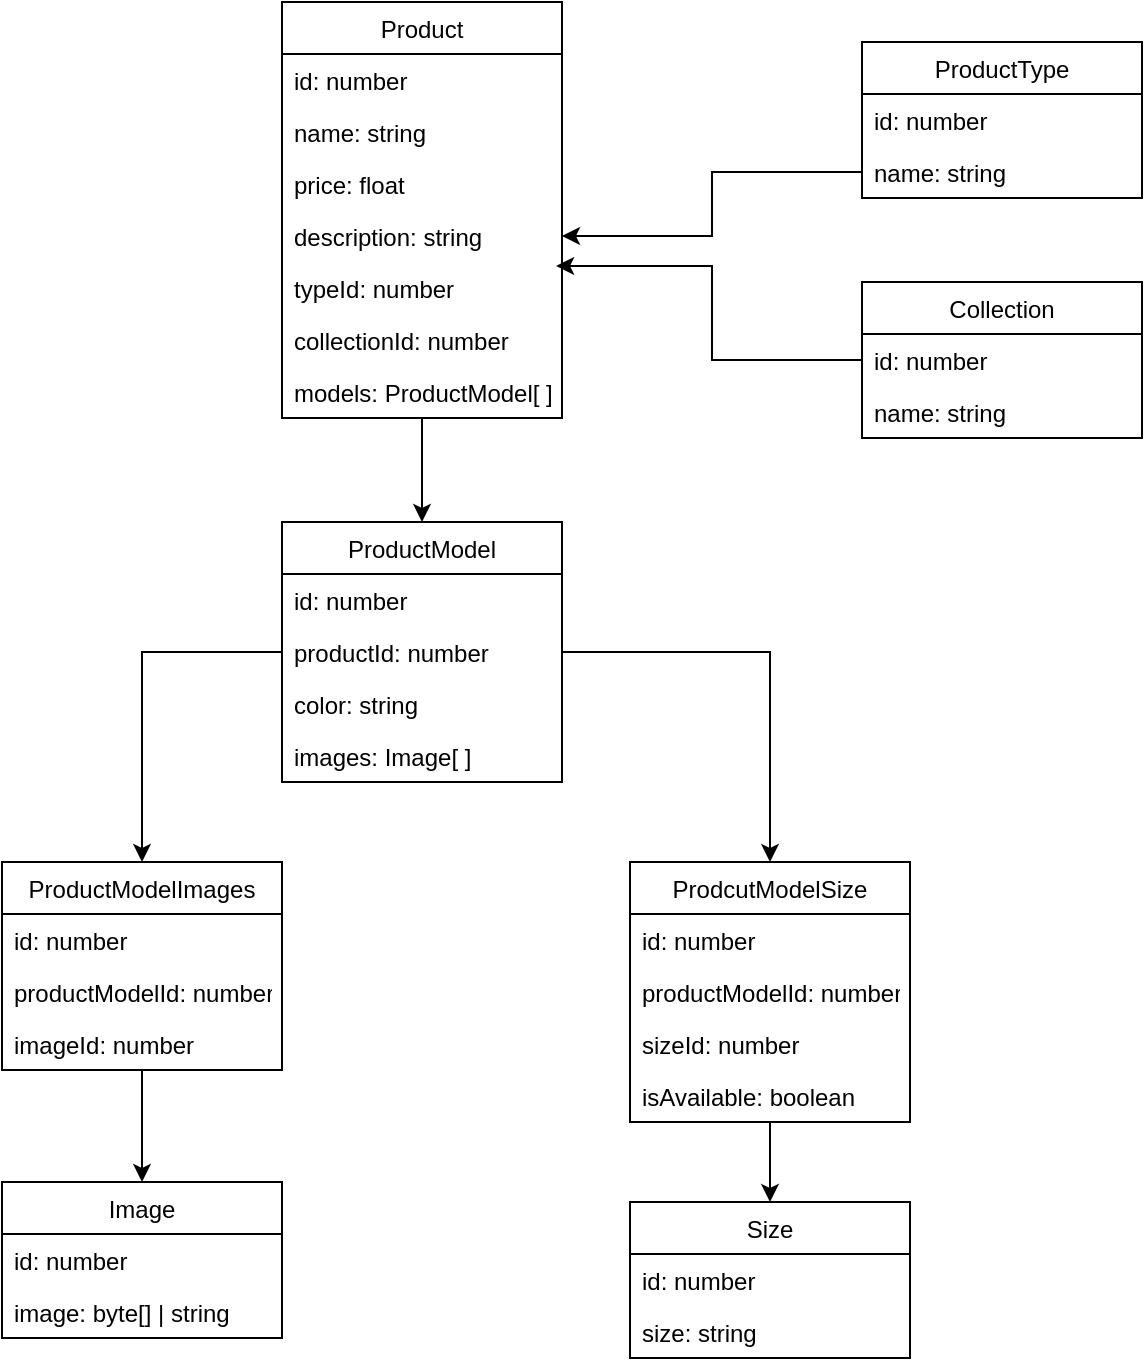 <mxfile version="14.3.1" type="device"><diagram id="P4RjKK-lEq0Er1Jf5Orq" name="Page-1"><mxGraphModel dx="1182" dy="1933" grid="1" gridSize="10" guides="1" tooltips="1" connect="1" arrows="1" fold="1" page="1" pageScale="1" pageWidth="827" pageHeight="1169" math="0" shadow="0"><root><mxCell id="0"/><mxCell id="1" parent="0"/><mxCell id="wtWGw9Ad3S-0bfxepyZk-38" style="edgeStyle=orthogonalEdgeStyle;rounded=0;orthogonalLoop=1;jettySize=auto;html=1;entryX=0.5;entryY=0;entryDx=0;entryDy=0;" edge="1" parent="1" source="wtWGw9Ad3S-0bfxepyZk-1" target="wtWGw9Ad3S-0bfxepyZk-20"><mxGeometry relative="1" as="geometry"/></mxCell><mxCell id="wtWGw9Ad3S-0bfxepyZk-1" value="Product" style="swimlane;fontStyle=0;childLayout=stackLayout;horizontal=1;startSize=26;fillColor=none;horizontalStack=0;resizeParent=1;resizeParentMax=0;resizeLast=0;collapsible=1;marginBottom=0;" vertex="1" parent="1"><mxGeometry x="170" y="-1130" width="140" height="208" as="geometry"/></mxCell><mxCell id="wtWGw9Ad3S-0bfxepyZk-18" value="id: number&#10;" style="text;strokeColor=none;fillColor=none;align=left;verticalAlign=top;spacingLeft=4;spacingRight=4;overflow=hidden;rotatable=0;points=[[0,0.5],[1,0.5]];portConstraint=eastwest;" vertex="1" parent="wtWGw9Ad3S-0bfxepyZk-1"><mxGeometry y="26" width="140" height="26" as="geometry"/></mxCell><mxCell id="wtWGw9Ad3S-0bfxepyZk-2" value="name: string" style="text;strokeColor=none;fillColor=none;align=left;verticalAlign=top;spacingLeft=4;spacingRight=4;overflow=hidden;rotatable=0;points=[[0,0.5],[1,0.5]];portConstraint=eastwest;" vertex="1" parent="wtWGw9Ad3S-0bfxepyZk-1"><mxGeometry y="52" width="140" height="26" as="geometry"/></mxCell><mxCell id="wtWGw9Ad3S-0bfxepyZk-3" value="price: float" style="text;strokeColor=none;fillColor=none;align=left;verticalAlign=top;spacingLeft=4;spacingRight=4;overflow=hidden;rotatable=0;points=[[0,0.5],[1,0.5]];portConstraint=eastwest;" vertex="1" parent="wtWGw9Ad3S-0bfxepyZk-1"><mxGeometry y="78" width="140" height="26" as="geometry"/></mxCell><mxCell id="wtWGw9Ad3S-0bfxepyZk-4" value="description: string" style="text;strokeColor=none;fillColor=none;align=left;verticalAlign=top;spacingLeft=4;spacingRight=4;overflow=hidden;rotatable=0;points=[[0,0.5],[1,0.5]];portConstraint=eastwest;" vertex="1" parent="wtWGw9Ad3S-0bfxepyZk-1"><mxGeometry y="104" width="140" height="26" as="geometry"/></mxCell><mxCell id="wtWGw9Ad3S-0bfxepyZk-19" value="typeId: number&#10;" style="text;strokeColor=none;fillColor=none;align=left;verticalAlign=top;spacingLeft=4;spacingRight=4;overflow=hidden;rotatable=0;points=[[0,0.5],[1,0.5]];portConstraint=eastwest;" vertex="1" parent="wtWGw9Ad3S-0bfxepyZk-1"><mxGeometry y="130" width="140" height="26" as="geometry"/></mxCell><mxCell id="wtWGw9Ad3S-0bfxepyZk-33" value="collectionId: number&#10;" style="text;strokeColor=none;fillColor=none;align=left;verticalAlign=top;spacingLeft=4;spacingRight=4;overflow=hidden;rotatable=0;points=[[0,0.5],[1,0.5]];portConstraint=eastwest;" vertex="1" parent="wtWGw9Ad3S-0bfxepyZk-1"><mxGeometry y="156" width="140" height="26" as="geometry"/></mxCell><mxCell id="wtWGw9Ad3S-0bfxepyZk-42" value="models: ProductModel[ ]" style="text;strokeColor=none;fillColor=none;align=left;verticalAlign=top;spacingLeft=4;spacingRight=4;overflow=hidden;rotatable=0;points=[[0,0.5],[1,0.5]];portConstraint=eastwest;" vertex="1" parent="wtWGw9Ad3S-0bfxepyZk-1"><mxGeometry y="182" width="140" height="26" as="geometry"/></mxCell><mxCell id="wtWGw9Ad3S-0bfxepyZk-5" value="ProductType" style="swimlane;fontStyle=0;childLayout=stackLayout;horizontal=1;startSize=26;fillColor=none;horizontalStack=0;resizeParent=1;resizeParentMax=0;resizeLast=0;collapsible=1;marginBottom=0;" vertex="1" parent="1"><mxGeometry x="460" y="-1110" width="140" height="78" as="geometry"/></mxCell><mxCell id="wtWGw9Ad3S-0bfxepyZk-6" value="id: number" style="text;strokeColor=none;fillColor=none;align=left;verticalAlign=top;spacingLeft=4;spacingRight=4;overflow=hidden;rotatable=0;points=[[0,0.5],[1,0.5]];portConstraint=eastwest;" vertex="1" parent="wtWGw9Ad3S-0bfxepyZk-5"><mxGeometry y="26" width="140" height="26" as="geometry"/></mxCell><mxCell id="wtWGw9Ad3S-0bfxepyZk-8" value="name: string" style="text;strokeColor=none;fillColor=none;align=left;verticalAlign=top;spacingLeft=4;spacingRight=4;overflow=hidden;rotatable=0;points=[[0,0.5],[1,0.5]];portConstraint=eastwest;" vertex="1" parent="wtWGw9Ad3S-0bfxepyZk-5"><mxGeometry y="52" width="140" height="26" as="geometry"/></mxCell><mxCell id="wtWGw9Ad3S-0bfxepyZk-9" value="Size" style="swimlane;fontStyle=0;childLayout=stackLayout;horizontal=1;startSize=26;fillColor=none;horizontalStack=0;resizeParent=1;resizeParentMax=0;resizeLast=0;collapsible=1;marginBottom=0;" vertex="1" parent="1"><mxGeometry x="344" y="-530" width="140" height="78" as="geometry"/></mxCell><mxCell id="wtWGw9Ad3S-0bfxepyZk-10" value="id: number" style="text;strokeColor=none;fillColor=none;align=left;verticalAlign=top;spacingLeft=4;spacingRight=4;overflow=hidden;rotatable=0;points=[[0,0.5],[1,0.5]];portConstraint=eastwest;" vertex="1" parent="wtWGw9Ad3S-0bfxepyZk-9"><mxGeometry y="26" width="140" height="26" as="geometry"/></mxCell><mxCell id="wtWGw9Ad3S-0bfxepyZk-11" value="size: string" style="text;strokeColor=none;fillColor=none;align=left;verticalAlign=top;spacingLeft=4;spacingRight=4;overflow=hidden;rotatable=0;points=[[0,0.5],[1,0.5]];portConstraint=eastwest;" vertex="1" parent="wtWGw9Ad3S-0bfxepyZk-9"><mxGeometry y="52" width="140" height="26" as="geometry"/></mxCell><mxCell id="wtWGw9Ad3S-0bfxepyZk-56" style="edgeStyle=orthogonalEdgeStyle;rounded=0;orthogonalLoop=1;jettySize=auto;html=1;" edge="1" parent="1" source="wtWGw9Ad3S-0bfxepyZk-20" target="wtWGw9Ad3S-0bfxepyZk-50"><mxGeometry relative="1" as="geometry"/></mxCell><mxCell id="wtWGw9Ad3S-0bfxepyZk-20" value="ProductModel" style="swimlane;fontStyle=0;childLayout=stackLayout;horizontal=1;startSize=26;fillColor=none;horizontalStack=0;resizeParent=1;resizeParentMax=0;resizeLast=0;collapsible=1;marginBottom=0;" vertex="1" parent="1"><mxGeometry x="170" y="-870" width="140" height="130" as="geometry"/></mxCell><mxCell id="wtWGw9Ad3S-0bfxepyZk-21" value="id: number&#10;" style="text;strokeColor=none;fillColor=none;align=left;verticalAlign=top;spacingLeft=4;spacingRight=4;overflow=hidden;rotatable=0;points=[[0,0.5],[1,0.5]];portConstraint=eastwest;" vertex="1" parent="wtWGw9Ad3S-0bfxepyZk-20"><mxGeometry y="26" width="140" height="26" as="geometry"/></mxCell><mxCell id="wtWGw9Ad3S-0bfxepyZk-22" value="productId: number" style="text;strokeColor=none;fillColor=none;align=left;verticalAlign=top;spacingLeft=4;spacingRight=4;overflow=hidden;rotatable=0;points=[[0,0.5],[1,0.5]];portConstraint=eastwest;" vertex="1" parent="wtWGw9Ad3S-0bfxepyZk-20"><mxGeometry y="52" width="140" height="26" as="geometry"/></mxCell><mxCell id="wtWGw9Ad3S-0bfxepyZk-41" value="color: string" style="text;strokeColor=none;fillColor=none;align=left;verticalAlign=top;spacingLeft=4;spacingRight=4;overflow=hidden;rotatable=0;points=[[0,0.5],[1,0.5]];portConstraint=eastwest;" vertex="1" parent="wtWGw9Ad3S-0bfxepyZk-20"><mxGeometry y="78" width="140" height="26" as="geometry"/></mxCell><mxCell id="wtWGw9Ad3S-0bfxepyZk-23" value="images: Image[ ]" style="text;strokeColor=none;fillColor=none;align=left;verticalAlign=top;spacingLeft=4;spacingRight=4;overflow=hidden;rotatable=0;points=[[0,0.5],[1,0.5]];portConstraint=eastwest;" vertex="1" parent="wtWGw9Ad3S-0bfxepyZk-20"><mxGeometry y="104" width="140" height="26" as="geometry"/></mxCell><mxCell id="wtWGw9Ad3S-0bfxepyZk-26" value="Image" style="swimlane;fontStyle=0;childLayout=stackLayout;horizontal=1;startSize=26;fillColor=none;horizontalStack=0;resizeParent=1;resizeParentMax=0;resizeLast=0;collapsible=1;marginBottom=0;" vertex="1" parent="1"><mxGeometry x="30" y="-540" width="140" height="78" as="geometry"/></mxCell><mxCell id="wtWGw9Ad3S-0bfxepyZk-27" value="id: number&#10;" style="text;strokeColor=none;fillColor=none;align=left;verticalAlign=top;spacingLeft=4;spacingRight=4;overflow=hidden;rotatable=0;points=[[0,0.5],[1,0.5]];portConstraint=eastwest;" vertex="1" parent="wtWGw9Ad3S-0bfxepyZk-26"><mxGeometry y="26" width="140" height="26" as="geometry"/></mxCell><mxCell id="wtWGw9Ad3S-0bfxepyZk-28" value="image: byte[] | string" style="text;strokeColor=none;fillColor=none;align=left;verticalAlign=top;spacingLeft=4;spacingRight=4;overflow=hidden;rotatable=0;points=[[0,0.5],[1,0.5]];portConstraint=eastwest;" vertex="1" parent="wtWGw9Ad3S-0bfxepyZk-26"><mxGeometry y="52" width="140" height="26" as="geometry"/></mxCell><mxCell id="wtWGw9Ad3S-0bfxepyZk-30" value="Collection" style="swimlane;fontStyle=0;childLayout=stackLayout;horizontal=1;startSize=26;fillColor=none;horizontalStack=0;resizeParent=1;resizeParentMax=0;resizeLast=0;collapsible=1;marginBottom=0;" vertex="1" parent="1"><mxGeometry x="460" y="-990" width="140" height="78" as="geometry"/></mxCell><mxCell id="wtWGw9Ad3S-0bfxepyZk-31" value="id: number" style="text;strokeColor=none;fillColor=none;align=left;verticalAlign=top;spacingLeft=4;spacingRight=4;overflow=hidden;rotatable=0;points=[[0,0.5],[1,0.5]];portConstraint=eastwest;" vertex="1" parent="wtWGw9Ad3S-0bfxepyZk-30"><mxGeometry y="26" width="140" height="26" as="geometry"/></mxCell><mxCell id="wtWGw9Ad3S-0bfxepyZk-32" value="name: string" style="text;strokeColor=none;fillColor=none;align=left;verticalAlign=top;spacingLeft=4;spacingRight=4;overflow=hidden;rotatable=0;points=[[0,0.5],[1,0.5]];portConstraint=eastwest;" vertex="1" parent="wtWGw9Ad3S-0bfxepyZk-30"><mxGeometry y="52" width="140" height="26" as="geometry"/></mxCell><mxCell id="wtWGw9Ad3S-0bfxepyZk-36" style="edgeStyle=orthogonalEdgeStyle;rounded=0;orthogonalLoop=1;jettySize=auto;html=1;entryX=1;entryY=0.5;entryDx=0;entryDy=0;" edge="1" parent="1" source="wtWGw9Ad3S-0bfxepyZk-8" target="wtWGw9Ad3S-0bfxepyZk-4"><mxGeometry relative="1" as="geometry"/></mxCell><mxCell id="wtWGw9Ad3S-0bfxepyZk-37" style="edgeStyle=orthogonalEdgeStyle;rounded=0;orthogonalLoop=1;jettySize=auto;html=1;entryX=0.979;entryY=0.077;entryDx=0;entryDy=0;entryPerimeter=0;" edge="1" parent="1" source="wtWGw9Ad3S-0bfxepyZk-31" target="wtWGw9Ad3S-0bfxepyZk-19"><mxGeometry relative="1" as="geometry"/></mxCell><mxCell id="wtWGw9Ad3S-0bfxepyZk-49" style="edgeStyle=orthogonalEdgeStyle;rounded=0;orthogonalLoop=1;jettySize=auto;html=1;entryX=0.5;entryY=0;entryDx=0;entryDy=0;" edge="1" parent="1" source="wtWGw9Ad3S-0bfxepyZk-43" target="wtWGw9Ad3S-0bfxepyZk-26"><mxGeometry relative="1" as="geometry"/></mxCell><mxCell id="wtWGw9Ad3S-0bfxepyZk-43" value="ProductModelImages" style="swimlane;fontStyle=0;childLayout=stackLayout;horizontal=1;startSize=26;fillColor=none;horizontalStack=0;resizeParent=1;resizeParentMax=0;resizeLast=0;collapsible=1;marginBottom=0;" vertex="1" parent="1"><mxGeometry x="30" y="-700" width="140" height="104" as="geometry"/></mxCell><mxCell id="wtWGw9Ad3S-0bfxepyZk-44" value="id: number&#10;" style="text;strokeColor=none;fillColor=none;align=left;verticalAlign=top;spacingLeft=4;spacingRight=4;overflow=hidden;rotatable=0;points=[[0,0.5],[1,0.5]];portConstraint=eastwest;" vertex="1" parent="wtWGw9Ad3S-0bfxepyZk-43"><mxGeometry y="26" width="140" height="26" as="geometry"/></mxCell><mxCell id="wtWGw9Ad3S-0bfxepyZk-45" value="productModelId: number" style="text;strokeColor=none;fillColor=none;align=left;verticalAlign=top;spacingLeft=4;spacingRight=4;overflow=hidden;rotatable=0;points=[[0,0.5],[1,0.5]];portConstraint=eastwest;" vertex="1" parent="wtWGw9Ad3S-0bfxepyZk-43"><mxGeometry y="52" width="140" height="26" as="geometry"/></mxCell><mxCell id="wtWGw9Ad3S-0bfxepyZk-46" value="imageId: number" style="text;strokeColor=none;fillColor=none;align=left;verticalAlign=top;spacingLeft=4;spacingRight=4;overflow=hidden;rotatable=0;points=[[0,0.5],[1,0.5]];portConstraint=eastwest;" vertex="1" parent="wtWGw9Ad3S-0bfxepyZk-43"><mxGeometry y="78" width="140" height="26" as="geometry"/></mxCell><mxCell id="wtWGw9Ad3S-0bfxepyZk-48" style="edgeStyle=orthogonalEdgeStyle;rounded=0;orthogonalLoop=1;jettySize=auto;html=1;entryX=0.5;entryY=0;entryDx=0;entryDy=0;" edge="1" parent="1" source="wtWGw9Ad3S-0bfxepyZk-22" target="wtWGw9Ad3S-0bfxepyZk-43"><mxGeometry relative="1" as="geometry"/></mxCell><mxCell id="wtWGw9Ad3S-0bfxepyZk-57" style="edgeStyle=orthogonalEdgeStyle;rounded=0;orthogonalLoop=1;jettySize=auto;html=1;entryX=0.5;entryY=0;entryDx=0;entryDy=0;" edge="1" parent="1" source="wtWGw9Ad3S-0bfxepyZk-50" target="wtWGw9Ad3S-0bfxepyZk-9"><mxGeometry relative="1" as="geometry"/></mxCell><mxCell id="wtWGw9Ad3S-0bfxepyZk-50" value="ProdcutModelSize" style="swimlane;fontStyle=0;childLayout=stackLayout;horizontal=1;startSize=26;fillColor=none;horizontalStack=0;resizeParent=1;resizeParentMax=0;resizeLast=0;collapsible=1;marginBottom=0;" vertex="1" parent="1"><mxGeometry x="344" y="-700" width="140" height="130" as="geometry"/></mxCell><mxCell id="wtWGw9Ad3S-0bfxepyZk-51" value="id: number" style="text;strokeColor=none;fillColor=none;align=left;verticalAlign=top;spacingLeft=4;spacingRight=4;overflow=hidden;rotatable=0;points=[[0,0.5],[1,0.5]];portConstraint=eastwest;" vertex="1" parent="wtWGw9Ad3S-0bfxepyZk-50"><mxGeometry y="26" width="140" height="26" as="geometry"/></mxCell><mxCell id="wtWGw9Ad3S-0bfxepyZk-53" value="productModelId: number" style="text;strokeColor=none;fillColor=none;align=left;verticalAlign=top;spacingLeft=4;spacingRight=4;overflow=hidden;rotatable=0;points=[[0,0.5],[1,0.5]];portConstraint=eastwest;" vertex="1" parent="wtWGw9Ad3S-0bfxepyZk-50"><mxGeometry y="52" width="140" height="26" as="geometry"/></mxCell><mxCell id="wtWGw9Ad3S-0bfxepyZk-54" value="sizeId: number" style="text;strokeColor=none;fillColor=none;align=left;verticalAlign=top;spacingLeft=4;spacingRight=4;overflow=hidden;rotatable=0;points=[[0,0.5],[1,0.5]];portConstraint=eastwest;" vertex="1" parent="wtWGw9Ad3S-0bfxepyZk-50"><mxGeometry y="78" width="140" height="26" as="geometry"/></mxCell><mxCell id="wtWGw9Ad3S-0bfxepyZk-52" value="isAvailable: boolean" style="text;strokeColor=none;fillColor=none;align=left;verticalAlign=top;spacingLeft=4;spacingRight=4;overflow=hidden;rotatable=0;points=[[0,0.5],[1,0.5]];portConstraint=eastwest;" vertex="1" parent="wtWGw9Ad3S-0bfxepyZk-50"><mxGeometry y="104" width="140" height="26" as="geometry"/></mxCell></root></mxGraphModel></diagram></mxfile>